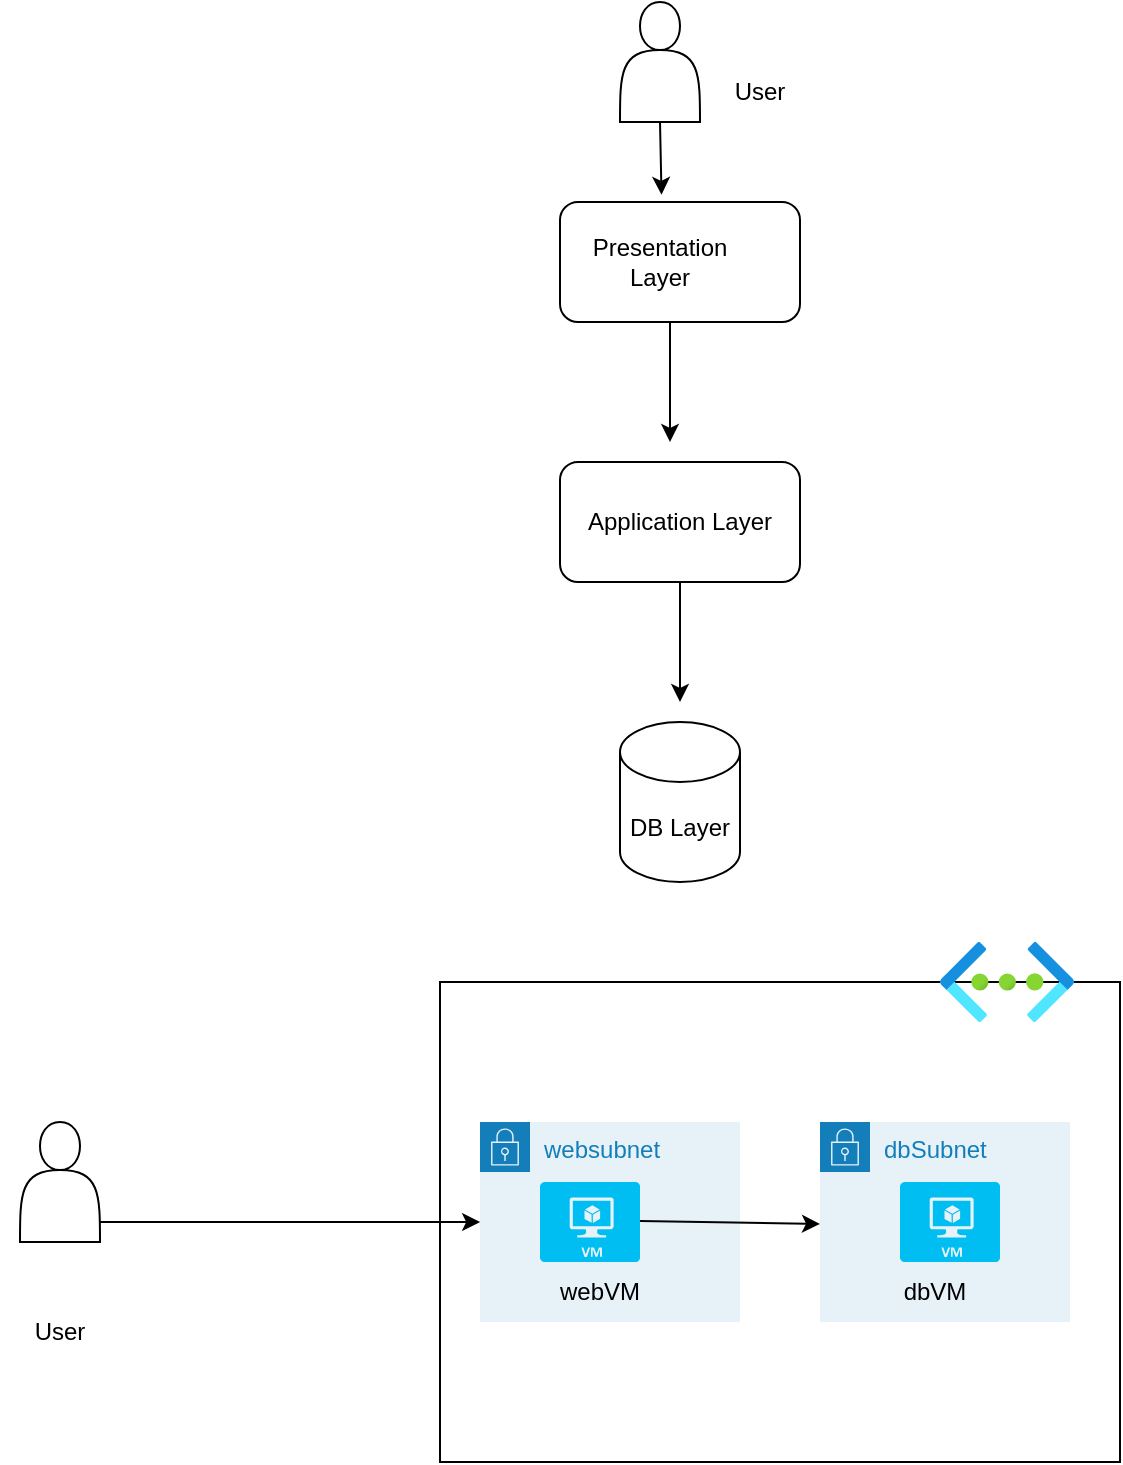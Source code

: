 <mxfile version="22.0.6" type="device">
  <diagram name="Page-1" id="jDQ8WbFuG_5VtkAY6Tz1">
    <mxGraphModel dx="1050" dy="534" grid="1" gridSize="10" guides="1" tooltips="1" connect="1" arrows="1" fold="1" page="1" pageScale="1" pageWidth="850" pageHeight="1100" math="0" shadow="0">
      <root>
        <mxCell id="0" />
        <mxCell id="1" parent="0" />
        <mxCell id="lSm8LRyDBGxKSkxqkpBv-1" value="" style="rounded=1;whiteSpace=wrap;html=1;" parent="1" vertex="1">
          <mxGeometry x="320" y="100" width="120" height="60" as="geometry" />
        </mxCell>
        <mxCell id="lSm8LRyDBGxKSkxqkpBv-2" value="Application Layer" style="rounded=1;whiteSpace=wrap;html=1;" parent="1" vertex="1">
          <mxGeometry x="320" y="230" width="120" height="60" as="geometry" />
        </mxCell>
        <mxCell id="lSm8LRyDBGxKSkxqkpBv-3" value="DB Layer" style="shape=cylinder3;whiteSpace=wrap;html=1;boundedLbl=1;backgroundOutline=1;size=15;" parent="1" vertex="1">
          <mxGeometry x="350" y="360" width="60" height="80" as="geometry" />
        </mxCell>
        <mxCell id="lSm8LRyDBGxKSkxqkpBv-4" value="Presentation Layer" style="text;html=1;strokeColor=none;fillColor=none;align=center;verticalAlign=middle;whiteSpace=wrap;rounded=0;" parent="1" vertex="1">
          <mxGeometry x="340" y="115" width="60" height="30" as="geometry" />
        </mxCell>
        <mxCell id="lSm8LRyDBGxKSkxqkpBv-5" value="" style="shape=actor;whiteSpace=wrap;html=1;" parent="1" vertex="1">
          <mxGeometry x="350" width="40" height="60" as="geometry" />
        </mxCell>
        <mxCell id="lSm8LRyDBGxKSkxqkpBv-6" value="User" style="text;html=1;strokeColor=none;fillColor=none;align=center;verticalAlign=middle;whiteSpace=wrap;rounded=0;" parent="1" vertex="1">
          <mxGeometry x="390" y="30" width="60" height="30" as="geometry" />
        </mxCell>
        <mxCell id="lSm8LRyDBGxKSkxqkpBv-7" value="" style="endArrow=classic;html=1;rounded=0;entryX=0.423;entryY=-0.06;entryDx=0;entryDy=0;entryPerimeter=0;" parent="1" target="lSm8LRyDBGxKSkxqkpBv-1" edge="1">
          <mxGeometry width="50" height="50" relative="1" as="geometry">
            <mxPoint x="370" y="60" as="sourcePoint" />
            <mxPoint x="420" y="10" as="targetPoint" />
          </mxGeometry>
        </mxCell>
        <mxCell id="lSm8LRyDBGxKSkxqkpBv-8" value="" style="endArrow=classic;html=1;rounded=0;" parent="1" edge="1">
          <mxGeometry width="50" height="50" relative="1" as="geometry">
            <mxPoint x="375" y="160" as="sourcePoint" />
            <mxPoint x="375" y="220" as="targetPoint" />
          </mxGeometry>
        </mxCell>
        <mxCell id="lSm8LRyDBGxKSkxqkpBv-9" value="" style="endArrow=classic;html=1;rounded=0;" parent="1" edge="1">
          <mxGeometry width="50" height="50" relative="1" as="geometry">
            <mxPoint x="380" y="290" as="sourcePoint" />
            <mxPoint x="380" y="350" as="targetPoint" />
          </mxGeometry>
        </mxCell>
        <mxCell id="lSm8LRyDBGxKSkxqkpBv-11" value="" style="rounded=0;whiteSpace=wrap;html=1;" parent="1" vertex="1">
          <mxGeometry x="260" y="490" width="340" height="240" as="geometry" />
        </mxCell>
        <mxCell id="lSm8LRyDBGxKSkxqkpBv-10" value="" style="image;aspect=fixed;html=1;points=[];align=center;fontSize=12;image=img/lib/azure2/networking/Virtual_Networks.svg;" parent="1" vertex="1">
          <mxGeometry x="510" y="470" width="67" height="40" as="geometry" />
        </mxCell>
        <mxCell id="lSm8LRyDBGxKSkxqkpBv-14" value="websubnet" style="points=[[0,0],[0.25,0],[0.5,0],[0.75,0],[1,0],[1,0.25],[1,0.5],[1,0.75],[1,1],[0.75,1],[0.5,1],[0.25,1],[0,1],[0,0.75],[0,0.5],[0,0.25]];outlineConnect=0;gradientColor=none;html=1;whiteSpace=wrap;fontSize=12;fontStyle=0;container=1;pointerEvents=0;collapsible=0;recursiveResize=0;shape=mxgraph.aws4.group;grIcon=mxgraph.aws4.group_security_group;grStroke=0;strokeColor=#147EBA;fillColor=#E6F2F8;verticalAlign=top;align=left;spacingLeft=30;fontColor=#147EBA;dashed=0;" parent="1" vertex="1">
          <mxGeometry x="280" y="560" width="130" height="100" as="geometry" />
        </mxCell>
        <mxCell id="lSm8LRyDBGxKSkxqkpBv-16" value="" style="verticalLabelPosition=bottom;html=1;verticalAlign=top;align=center;strokeColor=none;fillColor=#00BEF2;shape=mxgraph.azure.virtual_machine;" parent="lSm8LRyDBGxKSkxqkpBv-14" vertex="1">
          <mxGeometry x="30" y="30" width="50" height="40" as="geometry" />
        </mxCell>
        <mxCell id="lSm8LRyDBGxKSkxqkpBv-18" value="webVM" style="text;html=1;strokeColor=none;fillColor=none;align=center;verticalAlign=middle;whiteSpace=wrap;rounded=0;" parent="lSm8LRyDBGxKSkxqkpBv-14" vertex="1">
          <mxGeometry x="30" y="70" width="60" height="30" as="geometry" />
        </mxCell>
        <mxCell id="lSm8LRyDBGxKSkxqkpBv-15" value="dbSubnet" style="points=[[0,0],[0.25,0],[0.5,0],[0.75,0],[1,0],[1,0.25],[1,0.5],[1,0.75],[1,1],[0.75,1],[0.5,1],[0.25,1],[0,1],[0,0.75],[0,0.5],[0,0.25]];outlineConnect=0;gradientColor=none;html=1;whiteSpace=wrap;fontSize=12;fontStyle=0;container=1;pointerEvents=0;collapsible=0;recursiveResize=0;shape=mxgraph.aws4.group;grIcon=mxgraph.aws4.group_security_group;grStroke=0;strokeColor=#147EBA;fillColor=#E6F2F8;verticalAlign=top;align=left;spacingLeft=30;fontColor=#147EBA;dashed=0;" parent="1" vertex="1">
          <mxGeometry x="450" y="560" width="125" height="100" as="geometry" />
        </mxCell>
        <mxCell id="lSm8LRyDBGxKSkxqkpBv-17" value="" style="verticalLabelPosition=bottom;html=1;verticalAlign=top;align=center;strokeColor=none;fillColor=#00BEF2;shape=mxgraph.azure.virtual_machine;" parent="lSm8LRyDBGxKSkxqkpBv-15" vertex="1">
          <mxGeometry x="40" y="30" width="50" height="40" as="geometry" />
        </mxCell>
        <mxCell id="lSm8LRyDBGxKSkxqkpBv-19" value="dbVM" style="text;html=1;strokeColor=none;fillColor=none;align=center;verticalAlign=middle;whiteSpace=wrap;rounded=0;" parent="lSm8LRyDBGxKSkxqkpBv-15" vertex="1">
          <mxGeometry x="20" y="70" width="75" height="30" as="geometry" />
        </mxCell>
        <mxCell id="hpFV8mqsD9o1gDOCFLdQ-1" value="" style="endArrow=classic;html=1;rounded=0;" parent="lSm8LRyDBGxKSkxqkpBv-15" edge="1">
          <mxGeometry width="50" height="50" relative="1" as="geometry">
            <mxPoint x="-90" y="49.5" as="sourcePoint" />
            <mxPoint y="51" as="targetPoint" />
            <Array as="points" />
          </mxGeometry>
        </mxCell>
        <mxCell id="hpFV8mqsD9o1gDOCFLdQ-2" value="" style="shape=actor;whiteSpace=wrap;html=1;" parent="1" vertex="1">
          <mxGeometry x="50" y="560" width="40" height="60" as="geometry" />
        </mxCell>
        <mxCell id="hpFV8mqsD9o1gDOCFLdQ-3" value="User" style="text;html=1;strokeColor=none;fillColor=none;align=center;verticalAlign=middle;whiteSpace=wrap;rounded=0;" parent="1" vertex="1">
          <mxGeometry x="40" y="650" width="60" height="30" as="geometry" />
        </mxCell>
        <mxCell id="hpFV8mqsD9o1gDOCFLdQ-4" value="" style="endArrow=classic;html=1;rounded=0;entryX=0.059;entryY=0.5;entryDx=0;entryDy=0;entryPerimeter=0;" parent="1" target="lSm8LRyDBGxKSkxqkpBv-11" edge="1">
          <mxGeometry width="50" height="50" relative="1" as="geometry">
            <mxPoint x="90" y="610" as="sourcePoint" />
            <mxPoint x="140" y="560" as="targetPoint" />
          </mxGeometry>
        </mxCell>
      </root>
    </mxGraphModel>
  </diagram>
</mxfile>
